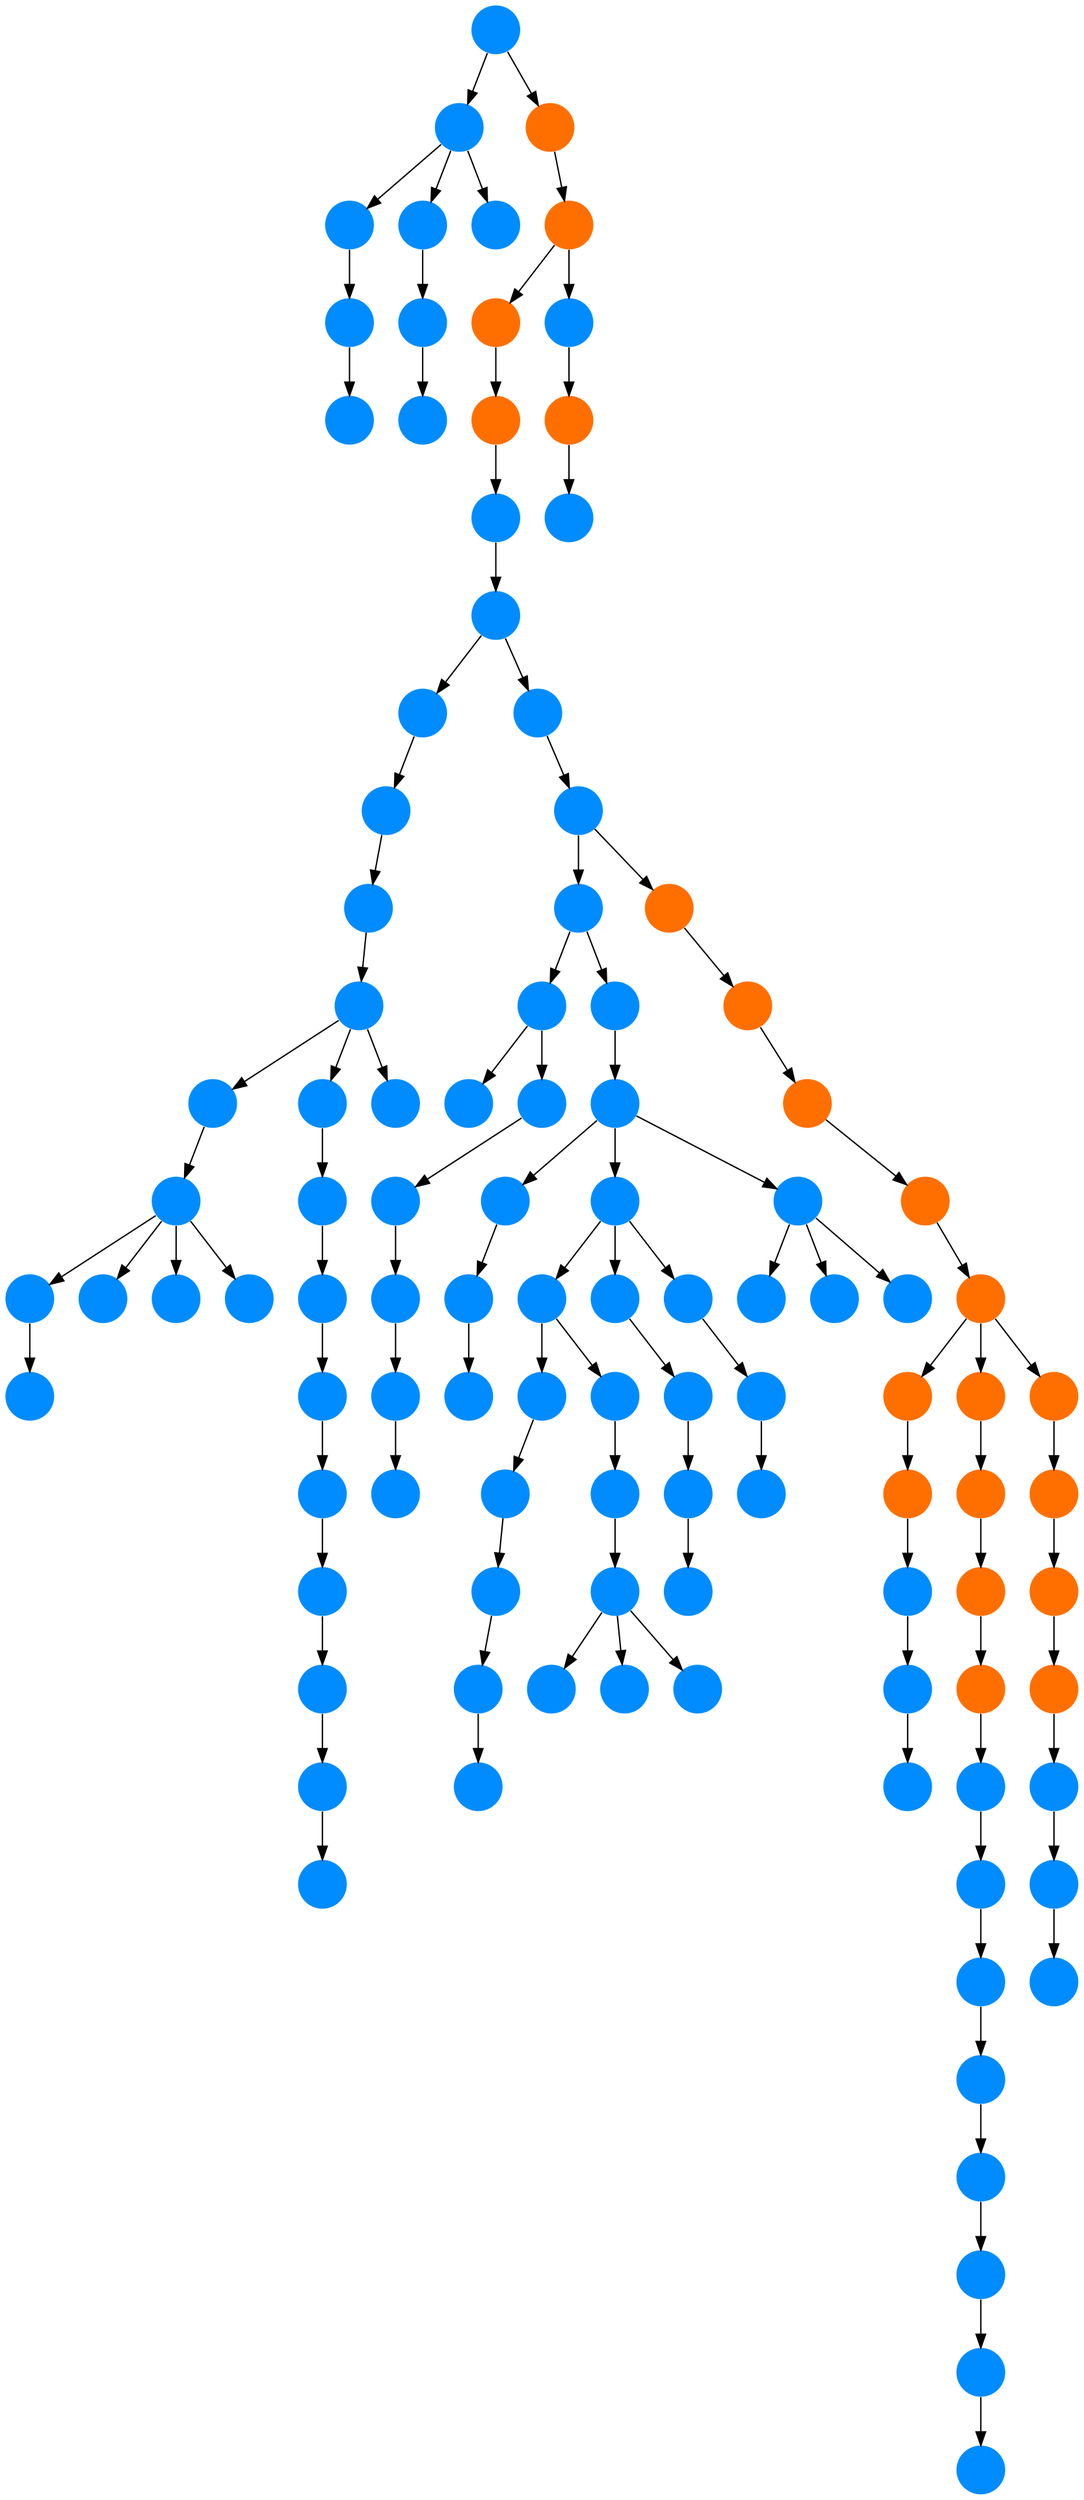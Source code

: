 digraph{
0 [tooltip = "G", penwidth = 0, style = filled, fillcolor = "#008cff", shape = circle, label = ""]
1 [tooltip = "S", penwidth = 0, style = filled, fillcolor = "#ff6f00", shape = circle, label = ""]
2 [tooltip = "G", penwidth = 0, style = filled, fillcolor = "#008cff", shape = circle, label = ""]
3 [tooltip = "G", penwidth = 0, style = filled, fillcolor = "#008cff", shape = circle, label = ""]
4 [tooltip = "S", penwidth = 0, style = filled, fillcolor = "#ff6f00", shape = circle, label = ""]
5 [tooltip = "S", penwidth = 0, style = filled, fillcolor = "#ff6f00", shape = circle, label = ""]
6 [tooltip = "G", penwidth = 0, style = filled, fillcolor = "#008cff", shape = circle, label = ""]
7 [tooltip = "G", penwidth = 0, style = filled, fillcolor = "#008cff", shape = circle, label = ""]
8 [tooltip = "G", penwidth = 0, style = filled, fillcolor = "#008cff", shape = circle, label = ""]
9 [tooltip = "G", penwidth = 0, style = filled, fillcolor = "#008cff", shape = circle, label = ""]
10 [tooltip = "G", penwidth = 0, style = filled, fillcolor = "#008cff", shape = circle, label = ""]
11 [tooltip = "S", penwidth = 0, style = filled, fillcolor = "#ff6f00", shape = circle, label = ""]
12 [tooltip = "S", penwidth = 0, style = filled, fillcolor = "#ff6f00", shape = circle, label = ""]
13 [tooltip = "G", penwidth = 0, style = filled, fillcolor = "#008cff", shape = circle, label = ""]
14 [tooltip = "G", penwidth = 0, style = filled, fillcolor = "#008cff", shape = circle, label = ""]
15 [tooltip = "G", penwidth = 0, style = filled, fillcolor = "#008cff", shape = circle, label = ""]
16 [tooltip = "G", penwidth = 0, style = filled, fillcolor = "#008cff", shape = circle, label = ""]
17 [tooltip = "G", penwidth = 0, style = filled, fillcolor = "#008cff", shape = circle, label = ""]
18 [tooltip = "G", penwidth = 0, style = filled, fillcolor = "#008cff", shape = circle, label = ""]
19 [tooltip = "S", penwidth = 0, style = filled, fillcolor = "#ff6f00", shape = circle, label = ""]
20 [tooltip = "S", penwidth = 0, style = filled, fillcolor = "#ff6f00", shape = circle, label = ""]
21 [tooltip = "G", penwidth = 0, style = filled, fillcolor = "#008cff", shape = circle, label = ""]
22 [tooltip = "S", penwidth = 0, style = filled, fillcolor = "#ff6f00", shape = circle, label = ""]
23 [tooltip = "G", penwidth = 0, style = filled, fillcolor = "#008cff", shape = circle, label = ""]
24 [tooltip = "G", penwidth = 0, style = filled, fillcolor = "#008cff", shape = circle, label = ""]
25 [tooltip = "G", penwidth = 0, style = filled, fillcolor = "#008cff", shape = circle, label = ""]
26 [tooltip = "G", penwidth = 0, style = filled, fillcolor = "#008cff", shape = circle, label = ""]
27 [tooltip = "G", penwidth = 0, style = filled, fillcolor = "#008cff", shape = circle, label = ""]
28 [tooltip = "S", penwidth = 0, style = filled, fillcolor = "#ff6f00", shape = circle, label = ""]
29 [tooltip = "G", penwidth = 0, style = filled, fillcolor = "#008cff", shape = circle, label = ""]
30 [tooltip = "S", penwidth = 0, style = filled, fillcolor = "#ff6f00", shape = circle, label = ""]
31 [tooltip = "G", penwidth = 0, style = filled, fillcolor = "#008cff", shape = circle, label = ""]
32 [tooltip = "S", penwidth = 0, style = filled, fillcolor = "#ff6f00", shape = circle, label = ""]
33 [tooltip = "G", penwidth = 0, style = filled, fillcolor = "#008cff", shape = circle, label = ""]
34 [tooltip = "G", penwidth = 0, style = filled, fillcolor = "#008cff", shape = circle, label = ""]
35 [tooltip = "S", penwidth = 0, style = filled, fillcolor = "#ff6f00", shape = circle, label = ""]
36 [tooltip = "G", penwidth = 0, style = filled, fillcolor = "#008cff", shape = circle, label = ""]
37 [tooltip = "G", penwidth = 0, style = filled, fillcolor = "#008cff", shape = circle, label = ""]
38 [tooltip = "S", penwidth = 0, style = filled, fillcolor = "#ff6f00", shape = circle, label = ""]
39 [tooltip = "S", penwidth = 0, style = filled, fillcolor = "#ff6f00", shape = circle, label = ""]
40 [tooltip = "S", penwidth = 0, style = filled, fillcolor = "#ff6f00", shape = circle, label = ""]
41 [tooltip = "S", penwidth = 0, style = filled, fillcolor = "#ff6f00", shape = circle, label = ""]
42 [tooltip = "G", penwidth = 0, style = filled, fillcolor = "#008cff", shape = circle, label = ""]
43 [tooltip = "G", penwidth = 0, style = filled, fillcolor = "#008cff", shape = circle, label = ""]
44 [tooltip = "G", penwidth = 0, style = filled, fillcolor = "#008cff", shape = circle, label = ""]
45 [tooltip = "G", penwidth = 0, style = filled, fillcolor = "#008cff", shape = circle, label = ""]
46 [tooltip = "G", penwidth = 0, style = filled, fillcolor = "#008cff", shape = circle, label = ""]
47 [tooltip = "G", penwidth = 0, style = filled, fillcolor = "#008cff", shape = circle, label = ""]
48 [tooltip = "G", penwidth = 0, style = filled, fillcolor = "#008cff", shape = circle, label = ""]
49 [tooltip = "G", penwidth = 0, style = filled, fillcolor = "#008cff", shape = circle, label = ""]
50 [tooltip = "G", penwidth = 0, style = filled, fillcolor = "#008cff", shape = circle, label = ""]
51 [tooltip = "G", penwidth = 0, style = filled, fillcolor = "#008cff", shape = circle, label = ""]
52 [tooltip = "G", penwidth = 0, style = filled, fillcolor = "#008cff", shape = circle, label = ""]
53 [tooltip = "G", penwidth = 0, style = filled, fillcolor = "#008cff", shape = circle, label = ""]
54 [tooltip = "G", penwidth = 0, style = filled, fillcolor = "#008cff", shape = circle, label = ""]
55 [tooltip = "G", penwidth = 0, style = filled, fillcolor = "#008cff", shape = circle, label = ""]
56 [tooltip = "G", penwidth = 0, style = filled, fillcolor = "#008cff", shape = circle, label = ""]
57 [tooltip = "G", penwidth = 0, style = filled, fillcolor = "#008cff", shape = circle, label = ""]
58 [tooltip = "G", penwidth = 0, style = filled, fillcolor = "#008cff", shape = circle, label = ""]
59 [tooltip = "G", penwidth = 0, style = filled, fillcolor = "#008cff", shape = circle, label = ""]
60 [tooltip = "G", penwidth = 0, style = filled, fillcolor = "#008cff", shape = circle, label = ""]
61 [tooltip = "G", penwidth = 0, style = filled, fillcolor = "#008cff", shape = circle, label = ""]
62 [tooltip = "S", penwidth = 0, style = filled, fillcolor = "#ff6f00", shape = circle, label = ""]
63 [tooltip = "G", penwidth = 0, style = filled, fillcolor = "#008cff", shape = circle, label = ""]
64 [tooltip = "G", penwidth = 0, style = filled, fillcolor = "#008cff", shape = circle, label = ""]
65 [tooltip = "G", penwidth = 0, style = filled, fillcolor = "#008cff", shape = circle, label = ""]
66 [tooltip = "G", penwidth = 0, style = filled, fillcolor = "#008cff", shape = circle, label = ""]
67 [tooltip = "G", penwidth = 0, style = filled, fillcolor = "#008cff", shape = circle, label = ""]
68 [tooltip = "G", penwidth = 0, style = filled, fillcolor = "#008cff", shape = circle, label = ""]
69 [tooltip = "G", penwidth = 0, style = filled, fillcolor = "#008cff", shape = circle, label = ""]
70 [tooltip = "G", penwidth = 0, style = filled, fillcolor = "#008cff", shape = circle, label = ""]
71 [tooltip = "G", penwidth = 0, style = filled, fillcolor = "#008cff", shape = circle, label = ""]
72 [tooltip = "G", penwidth = 0, style = filled, fillcolor = "#008cff", shape = circle, label = ""]
73 [tooltip = "G", penwidth = 0, style = filled, fillcolor = "#008cff", shape = circle, label = ""]
74 [tooltip = "G", penwidth = 0, style = filled, fillcolor = "#008cff", shape = circle, label = ""]
75 [tooltip = "G", penwidth = 0, style = filled, fillcolor = "#008cff", shape = circle, label = ""]
76 [tooltip = "G", penwidth = 0, style = filled, fillcolor = "#008cff", shape = circle, label = ""]
77 [tooltip = "G", penwidth = 0, style = filled, fillcolor = "#008cff", shape = circle, label = ""]
78 [tooltip = "G", penwidth = 0, style = filled, fillcolor = "#008cff", shape = circle, label = ""]
79 [tooltip = "G", penwidth = 0, style = filled, fillcolor = "#008cff", shape = circle, label = ""]
80 [tooltip = "G", penwidth = 0, style = filled, fillcolor = "#008cff", shape = circle, label = ""]
81 [tooltip = "S", penwidth = 0, style = filled, fillcolor = "#ff6f00", shape = circle, label = ""]
82 [tooltip = "S", penwidth = 0, style = filled, fillcolor = "#ff6f00", shape = circle, label = ""]
83 [tooltip = "S", penwidth = 0, style = filled, fillcolor = "#ff6f00", shape = circle, label = ""]
84 [tooltip = "G", penwidth = 0, style = filled, fillcolor = "#008cff", shape = circle, label = ""]
85 [tooltip = "G", penwidth = 0, style = filled, fillcolor = "#008cff", shape = circle, label = ""]
86 [tooltip = "G", penwidth = 0, style = filled, fillcolor = "#008cff", shape = circle, label = ""]
87 [tooltip = "G", penwidth = 0, style = filled, fillcolor = "#008cff", shape = circle, label = ""]
88 [tooltip = "G", penwidth = 0, style = filled, fillcolor = "#008cff", shape = circle, label = ""]
89 [tooltip = "G", penwidth = 0, style = filled, fillcolor = "#008cff", shape = circle, label = ""]
90 [tooltip = "G", penwidth = 0, style = filled, fillcolor = "#008cff", shape = circle, label = ""]
91 [tooltip = "G", penwidth = 0, style = filled, fillcolor = "#008cff", shape = circle, label = ""]
92 [tooltip = "G", penwidth = 0, style = filled, fillcolor = "#008cff", shape = circle, label = ""]
93 [tooltip = "G", penwidth = 0, style = filled, fillcolor = "#008cff", shape = circle, label = ""]
94 [tooltip = "G", penwidth = 0, style = filled, fillcolor = "#008cff", shape = circle, label = ""]
95 [tooltip = "G", penwidth = 0, style = filled, fillcolor = "#008cff", shape = circle, label = ""]
96 [tooltip = "G", penwidth = 0, style = filled, fillcolor = "#008cff", shape = circle, label = ""]
97 [tooltip = "G", penwidth = 0, style = filled, fillcolor = "#008cff", shape = circle, label = ""]
98 [tooltip = "G", penwidth = 0, style = filled, fillcolor = "#008cff", shape = circle, label = ""]
99 [tooltip = "G", penwidth = 0, style = filled, fillcolor = "#008cff", shape = circle, label = ""]
100 [tooltip = "G", penwidth = 0, style = filled, fillcolor = "#008cff", shape = circle, label = ""]
101 [tooltip = "G", penwidth = 0, style = filled, fillcolor = "#008cff", shape = circle, label = ""]
102 [tooltip = "G", penwidth = 0, style = filled, fillcolor = "#008cff", shape = circle, label = ""]
103 [tooltip = "G", penwidth = 0, style = filled, fillcolor = "#008cff", shape = circle, label = ""]
104 [tooltip = "G", penwidth = 0, style = filled, fillcolor = "#008cff", shape = circle, label = ""]
105 [tooltip = "G", penwidth = 0, style = filled, fillcolor = "#008cff", shape = circle, label = ""]
106 [tooltip = "G", penwidth = 0, style = filled, fillcolor = "#008cff", shape = circle, label = ""]
85 -> 78
102 -> 96
22 -> 19
83 -> 35
37 -> 33
88 -> 86
53 -> 59
7 -> 6
11 -> 12
55 -> 53
93 -> 24
74 -> 73
1 -> 67
65 -> 68
105 -> 106
64 -> 69
15 -> 14
13 -> 10
40 -> 41
65 -> 99
68 -> 70
93 -> 8
67 -> 62
46 -> 104
54 -> 45
68 -> 72
18 -> 15
7 -> 91
94 -> 29
28 -> 26
35 -> 4
7 -> 2
44 -> 52
12 -> 13
84 -> 63
1 -> 5
80 -> 79
10 -> 9
41 -> 28
79 -> 43
59 -> 49
72 -> 71
36 -> 85
34 -> 37
4 -> 11
78 -> 80
99 -> 87
71 -> 97
69 -> 66
63 -> 65
93 -> 92
3 -> 0
48 -> 98
62 -> 61
82 -> 83
96 -> 95
48 -> 51
23 -> 17
97 -> 90
19 -> 20
27 -> 25
20 -> 101
52 -> 50
14 -> 23
57 -> 48
50 -> 47
2 -> 3
70 -> 76
6 -> 94
46 -> 54
100 -> 105
31 -> 7
39 -> 40
46 -> 103
49 -> 56
65 -> 102
80 -> 77
32 -> 1
46 -> 60
37 -> 36
43 -> 100
48 -> 55
30 -> 22
21 -> 16
63 -> 64
75 -> 74
63 -> 93
31 -> 32
51 -> 46
33 -> 58
101 -> 21
56 -> 44
97 -> 42
16 -> 18
78 -> 84
97 -> 89
38 -> 34
76 -> 75
87 -> 88
58 -> 57
81 -> 82
4 -> 39
26 -> 27
5 -> 38
85 -> 81
4 -> 30
}